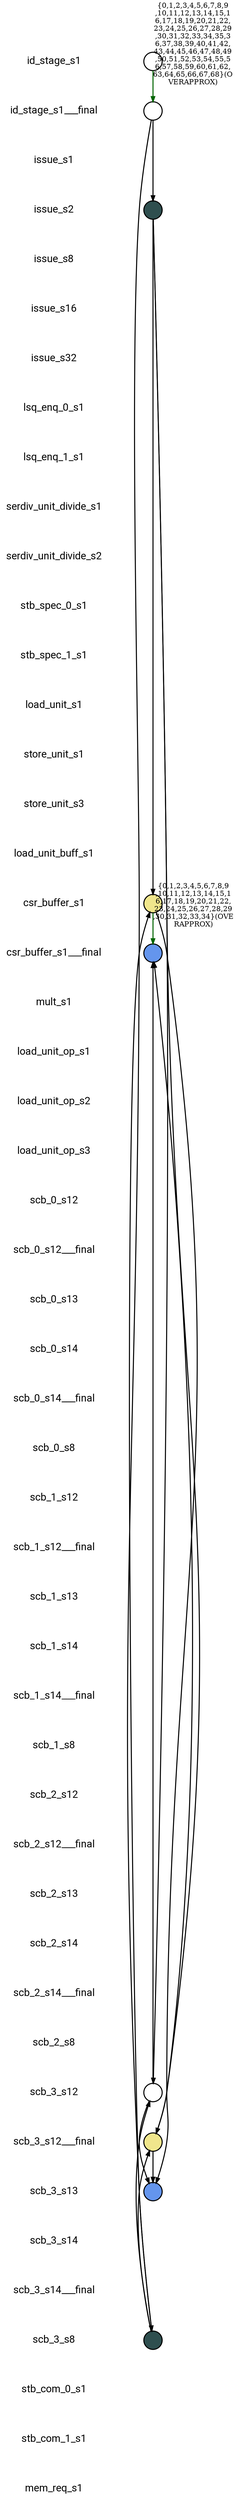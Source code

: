 
digraph G {
    edge [penwidth=2];
    node [ shape=box, fontsize=20, penwidth=2, fontname="roboto"];
    esep=0.5;
    layout=neato;
    overlap=scale;
    splines=true;

l_id_stage_s1 [label="id_stage_s1"; pos="0,-0!"; shape=none];

l_id_stage_s1___final [label="id_stage_s1___final"; pos="0,-1!"; shape=none];

l_issue_s1 [label="issue_s1"; pos="0,-2!"; shape=none];

l_issue_s2 [label="issue_s2"; pos="0,-3!"; shape=none];

l_issue_s8 [label="issue_s8"; pos="0,-4!"; shape=none];

l_issue_s16 [label="issue_s16"; pos="0,-5!"; shape=none];

l_issue_s32 [label="issue_s32"; pos="0,-6!"; shape=none];

l_lsq_enq_0_s1 [label="lsq_enq_0_s1"; pos="0,-7!"; shape=none];

l_lsq_enq_1_s1 [label="lsq_enq_1_s1"; pos="0,-8!"; shape=none];

l_serdiv_unit_divide_s1 [label="serdiv_unit_divide_s1"; pos="0,-9!"; shape=none];

l_serdiv_unit_divide_s2 [label="serdiv_unit_divide_s2"; pos="0,-10!"; shape=none];

l_stb_spec_0_s1 [label="stb_spec_0_s1"; pos="0,-11!"; shape=none];

l_stb_spec_1_s1 [label="stb_spec_1_s1"; pos="0,-12!"; shape=none];

l_load_unit_s1 [label="load_unit_s1"; pos="0,-13!"; shape=none];

l_store_unit_s1 [label="store_unit_s1"; pos="0,-14!"; shape=none];

l_store_unit_s3 [label="store_unit_s3"; pos="0,-15!"; shape=none];

l_load_unit_buff_s1 [label="load_unit_buff_s1"; pos="0,-16!"; shape=none];

l_csr_buffer_s1 [label="csr_buffer_s1"; pos="0,-17!"; shape=none];

l_csr_buffer_s1___final [label="csr_buffer_s1___final"; pos="0,-18!"; shape=none];

l_mult_s1 [label="mult_s1"; pos="0,-19!"; shape=none];

l_load_unit_op_s1 [label="load_unit_op_s1"; pos="0,-20!"; shape=none];

l_load_unit_op_s2 [label="load_unit_op_s2"; pos="0,-21!"; shape=none];

l_load_unit_op_s3 [label="load_unit_op_s3"; pos="0,-22!"; shape=none];

l_scb_0_s12 [label="scb_0_s12"; pos="0,-23!"; shape=none];

l_scb_0_s12___final [label="scb_0_s12___final"; pos="0,-24!"; shape=none];

l_scb_0_s13 [label="scb_0_s13"; pos="0,-25!"; shape=none];

l_scb_0_s14 [label="scb_0_s14"; pos="0,-26!"; shape=none];

l_scb_0_s14___final [label="scb_0_s14___final"; pos="0,-27!"; shape=none];

l_scb_0_s8 [label="scb_0_s8"; pos="0,-28!"; shape=none];

l_scb_1_s12 [label="scb_1_s12"; pos="0,-29!"; shape=none];

l_scb_1_s12___final [label="scb_1_s12___final"; pos="0,-30!"; shape=none];

l_scb_1_s13 [label="scb_1_s13"; pos="0,-31!"; shape=none];

l_scb_1_s14 [label="scb_1_s14"; pos="0,-32!"; shape=none];

l_scb_1_s14___final [label="scb_1_s14___final"; pos="0,-33!"; shape=none];

l_scb_1_s8 [label="scb_1_s8"; pos="0,-34!"; shape=none];

l_scb_2_s12 [label="scb_2_s12"; pos="0,-35!"; shape=none];

l_scb_2_s12___final [label="scb_2_s12___final"; pos="0,-36!"; shape=none];

l_scb_2_s13 [label="scb_2_s13"; pos="0,-37!"; shape=none];

l_scb_2_s14 [label="scb_2_s14"; pos="0,-38!"; shape=none];

l_scb_2_s14___final [label="scb_2_s14___final"; pos="0,-39!"; shape=none];

l_scb_2_s8 [label="scb_2_s8"; pos="0,-40!"; shape=none];

l_scb_3_s12 [label="scb_3_s12"; pos="0,-41!"; shape=none];

l_scb_3_s12___final [label="scb_3_s12___final"; pos="0,-42!"; shape=none];

l_scb_3_s13 [label="scb_3_s13"; pos="0,-43!"; shape=none];

l_scb_3_s14 [label="scb_3_s14"; pos="0,-44!"; shape=none];

l_scb_3_s14___final [label="scb_3_s14___final"; pos="0,-45!"; shape=none];

l_scb_3_s8 [label="scb_3_s8"; pos="0,-46!"; shape=none];

l_stb_com_0_s1 [label="stb_com_0_s1"; pos="0,-47!"; shape=none];

l_stb_com_1_s1 [label="stb_com_1_s1"; pos="0,-48!"; shape=none];

l_mem_req_s1 [label="mem_req_s1"; pos="0,-49!"; shape=none];

n_id_stage_s1 [label=""; pos="2,-0!"; shape=circle ]; 


n_issue_s2 [style=filled, color=black, fillcolor="#2F4F4F", label=""; pos="2,-3!"; shape=circle ]; 


n_scb_3_s12 [label=""; pos="2,-41!"; shape=circle ]; 


n_scb_3_s13 [style=filled, color=black, fillcolor="#6495ED", label=""; pos="2,-43!"; shape=circle ]; 


n_scb_3_s8 [style=filled, color=black, fillcolor="#2F4F4F", label=""; pos="2,-46!"; shape=circle ]; 


n_csr_buffer_s1 [style=filled, color=black, fillcolor="#F0E68C", label=""; pos="2,-17!"; shape=circle ]; 


n_id_stage_s1___final [label=""; pos="2,-1!"; shape=circle ]; 


n_scb_3_s12___final [style=filled, color=black, fillcolor="#F0E68C", label=""; pos="2,-42!"; shape=circle ]; 


n_csr_buffer_s1___final [style=filled, color=black, fillcolor="#6495ED", label=""; pos="2,-18!"; shape=circle ]; 


n_id_stage_s1 -> n_id_stage_s1___final [color="#006400", label="{0,1,2,3,4,5,6,7,8,9
,10,11,12,13,14,15,1
6,17,18,19,20,21,22,
23,24,25,26,27,28,29
,30,31,32,33,34,35,3
6,37,38,39,40,41,42,
43,44,45,46,47,48,49
,50,51,52,53,54,55,5
6,57,58,59,60,61,62,
63,64,65,66,67,68}(O
VERAPPROX)"];

n_issue_s2 -> n_csr_buffer_s1 [color="black"];

n_issue_s2 -> n_scb_3_s12 [color="black"];

n_issue_s2 -> n_scb_3_s12___final [color="black"];

n_scb_3_s12 -> n_scb_3_s13 [color="black"];

n_scb_3_s12 -> n_csr_buffer_s1___final [color="black"];

n_scb_3_s8 -> n_csr_buffer_s1 [color="black"];

n_scb_3_s8 -> n_scb_3_s12 [color="black"];

n_scb_3_s8 -> n_scb_3_s12___final [color="black"];

n_csr_buffer_s1 -> n_scb_3_s13 [color="black"];

n_csr_buffer_s1 -> n_csr_buffer_s1___final [color="#006400", label="{0,1,2,3,4,5,6,7,8,9
,10,11,12,13,14,15,1
6,17,18,19,20,21,22,
23,24,25,26,27,28,29
,30,31,32,33,34}(OVE
RAPPROX)"];

n_id_stage_s1___final -> n_issue_s2 [color="black"];

n_id_stage_s1___final -> n_scb_3_s8 [color="black"];

n_scb_3_s12___final -> n_scb_3_s13 [color="black"];

n_scb_3_s12___final -> n_csr_buffer_s1___final [color="black"];
}